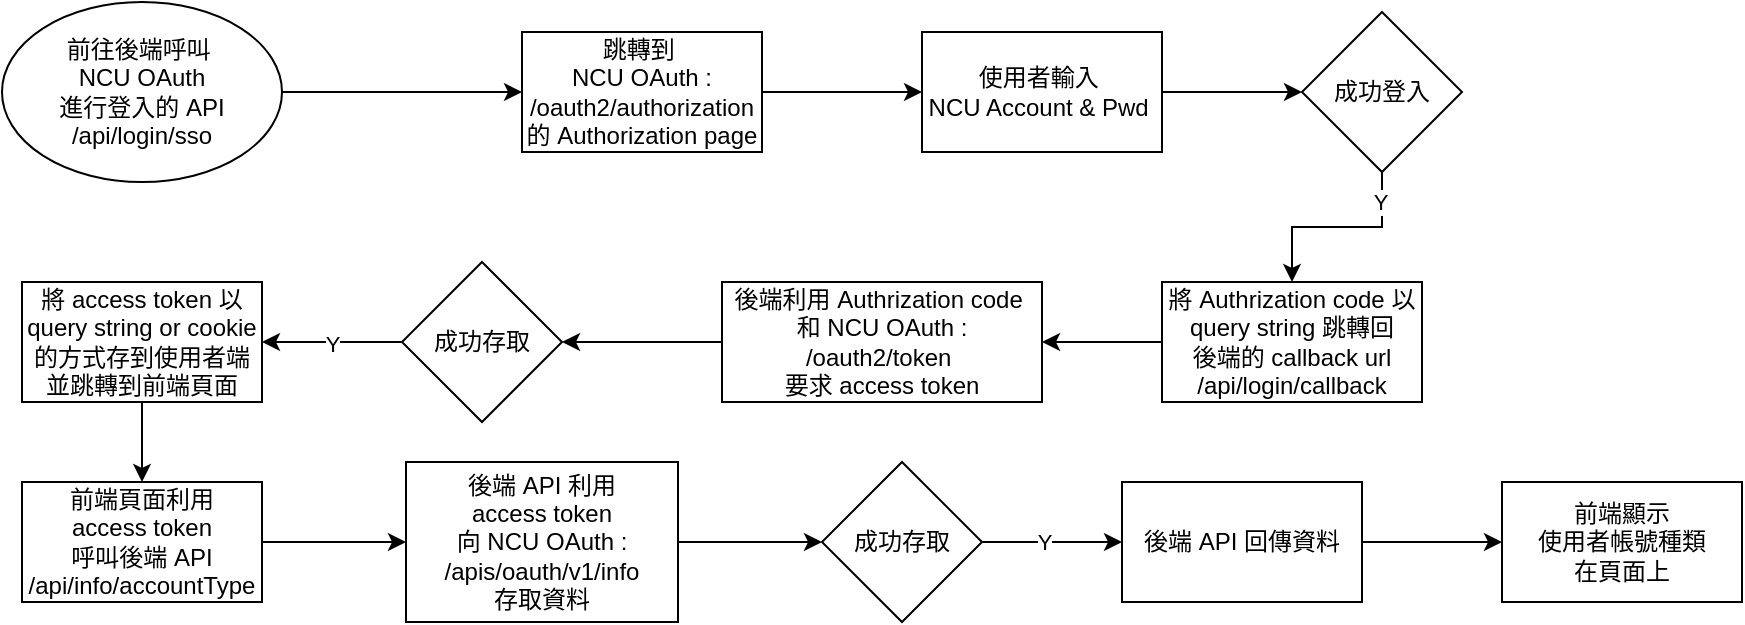 <mxfile version="24.7.7">
  <diagram name="第 1 页" id="1VKcg0zCmO8QLD_K8Hbc">
    <mxGraphModel dx="1290" dy="530" grid="1" gridSize="10" guides="1" tooltips="1" connect="1" arrows="1" fold="1" page="1" pageScale="1" pageWidth="827" pageHeight="1169" math="0" shadow="0">
      <root>
        <mxCell id="0" />
        <mxCell id="1" parent="0" />
        <mxCell id="d_T4CtBdEG4fSvAagIkc-6" style="edgeStyle=orthogonalEdgeStyle;rounded=0;orthogonalLoop=1;jettySize=auto;html=1;exitX=1;exitY=0.5;exitDx=0;exitDy=0;" parent="1" source="d_T4CtBdEG4fSvAagIkc-2" target="d_T4CtBdEG4fSvAagIkc-5" edge="1">
          <mxGeometry relative="1" as="geometry" />
        </mxCell>
        <mxCell id="d_T4CtBdEG4fSvAagIkc-2" value="跳轉到&amp;nbsp;&lt;div&gt;NCU OAuth :&lt;/div&gt;&lt;div&gt;/oauth2/authorization&lt;br&gt;&lt;div&gt;的 Authorization page&lt;/div&gt;&lt;/div&gt;" style="rounded=0;whiteSpace=wrap;html=1;" parent="1" vertex="1">
          <mxGeometry x="300" y="155" width="120" height="60" as="geometry" />
        </mxCell>
        <mxCell id="d_T4CtBdEG4fSvAagIkc-4" style="edgeStyle=orthogonalEdgeStyle;rounded=0;orthogonalLoop=1;jettySize=auto;html=1;exitX=1;exitY=0.5;exitDx=0;exitDy=0;" parent="1" source="d_T4CtBdEG4fSvAagIkc-3" target="d_T4CtBdEG4fSvAagIkc-2" edge="1">
          <mxGeometry relative="1" as="geometry" />
        </mxCell>
        <mxCell id="d_T4CtBdEG4fSvAagIkc-3" value="前往後端呼叫&amp;nbsp;&lt;div&gt;NCU OAuth&lt;div&gt;進行登入的 API&lt;div&gt;/api/login/sso&lt;/div&gt;&lt;/div&gt;&lt;/div&gt;" style="ellipse;whiteSpace=wrap;html=1;" parent="1" vertex="1">
          <mxGeometry x="40" y="140" width="140" height="90" as="geometry" />
        </mxCell>
        <mxCell id="d_T4CtBdEG4fSvAagIkc-8" style="edgeStyle=orthogonalEdgeStyle;rounded=0;orthogonalLoop=1;jettySize=auto;html=1;exitX=1;exitY=0.5;exitDx=0;exitDy=0;entryX=0;entryY=0.5;entryDx=0;entryDy=0;" parent="1" source="d_T4CtBdEG4fSvAagIkc-5" target="d_T4CtBdEG4fSvAagIkc-7" edge="1">
          <mxGeometry relative="1" as="geometry" />
        </mxCell>
        <mxCell id="d_T4CtBdEG4fSvAagIkc-5" value="使用者輸入&amp;nbsp;&lt;div&gt;NCU Account &amp;amp; Pwd&amp;nbsp;&lt;/div&gt;" style="rounded=0;whiteSpace=wrap;html=1;" parent="1" vertex="1">
          <mxGeometry x="500" y="155" width="120" height="60" as="geometry" />
        </mxCell>
        <mxCell id="d_T4CtBdEG4fSvAagIkc-10" style="edgeStyle=orthogonalEdgeStyle;rounded=0;orthogonalLoop=1;jettySize=auto;html=1;exitX=0.5;exitY=1;exitDx=0;exitDy=0;entryX=0.5;entryY=0;entryDx=0;entryDy=0;" parent="1" source="d_T4CtBdEG4fSvAagIkc-7" target="d_T4CtBdEG4fSvAagIkc-11" edge="1">
          <mxGeometry relative="1" as="geometry">
            <mxPoint x="730" y="280" as="targetPoint" />
          </mxGeometry>
        </mxCell>
        <mxCell id="d_T4CtBdEG4fSvAagIkc-36" value="Y" style="edgeLabel;html=1;align=center;verticalAlign=middle;resizable=0;points=[];" parent="d_T4CtBdEG4fSvAagIkc-10" vertex="1" connectable="0">
          <mxGeometry x="-0.696" y="-1" relative="1" as="geometry">
            <mxPoint as="offset" />
          </mxGeometry>
        </mxCell>
        <mxCell id="d_T4CtBdEG4fSvAagIkc-7" value="成功登入" style="rhombus;whiteSpace=wrap;html=1;" parent="1" vertex="1">
          <mxGeometry x="690" y="145" width="80" height="80" as="geometry" />
        </mxCell>
        <mxCell id="d_T4CtBdEG4fSvAagIkc-14" style="edgeStyle=orthogonalEdgeStyle;rounded=0;orthogonalLoop=1;jettySize=auto;html=1;exitX=0;exitY=0.5;exitDx=0;exitDy=0;" parent="1" source="d_T4CtBdEG4fSvAagIkc-11" target="d_T4CtBdEG4fSvAagIkc-13" edge="1">
          <mxGeometry relative="1" as="geometry" />
        </mxCell>
        <mxCell id="d_T4CtBdEG4fSvAagIkc-11" value="將 Authrization code 以 query string 跳轉回&lt;div&gt;&lt;span style=&quot;background-color: initial;&quot;&gt;後端的 callback url&lt;/span&gt;&lt;div&gt;&lt;div&gt;/api/login/callback&lt;/div&gt;&lt;/div&gt;&lt;/div&gt;" style="rounded=0;whiteSpace=wrap;html=1;" parent="1" vertex="1">
          <mxGeometry x="620" y="280" width="130" height="60" as="geometry" />
        </mxCell>
        <mxCell id="d_T4CtBdEG4fSvAagIkc-16" style="edgeStyle=orthogonalEdgeStyle;rounded=0;orthogonalLoop=1;jettySize=auto;html=1;exitX=0;exitY=0.5;exitDx=0;exitDy=0;entryX=1;entryY=0.5;entryDx=0;entryDy=0;" parent="1" source="d_T4CtBdEG4fSvAagIkc-13" target="d_T4CtBdEG4fSvAagIkc-15" edge="1">
          <mxGeometry relative="1" as="geometry" />
        </mxCell>
        <mxCell id="d_T4CtBdEG4fSvAagIkc-13" value="後端利用&amp;nbsp;&lt;span style=&quot;background-color: initial;&quot;&gt;Authrization code&amp;nbsp;&lt;/span&gt;&lt;div&gt;&lt;span style=&quot;background-color: initial;&quot;&gt;和&lt;/span&gt;&lt;span style=&quot;background-color: initial;&quot;&gt;&amp;nbsp;NCU OAuth : /oauth2/token&amp;nbsp;&lt;/span&gt;&lt;/div&gt;&lt;div&gt;&lt;div&gt;要求 access token&lt;/div&gt;&lt;/div&gt;" style="rounded=0;whiteSpace=wrap;html=1;" parent="1" vertex="1">
          <mxGeometry x="400" y="280" width="160" height="60" as="geometry" />
        </mxCell>
        <mxCell id="d_T4CtBdEG4fSvAagIkc-18" style="edgeStyle=orthogonalEdgeStyle;rounded=0;orthogonalLoop=1;jettySize=auto;html=1;exitX=0;exitY=0.5;exitDx=0;exitDy=0;" parent="1" source="d_T4CtBdEG4fSvAagIkc-15" target="d_T4CtBdEG4fSvAagIkc-19" edge="1">
          <mxGeometry relative="1" as="geometry">
            <mxPoint x="160" y="310" as="targetPoint" />
          </mxGeometry>
        </mxCell>
        <mxCell id="d_T4CtBdEG4fSvAagIkc-20" value="Y" style="edgeLabel;html=1;align=center;verticalAlign=middle;resizable=0;points=[];" parent="d_T4CtBdEG4fSvAagIkc-18" vertex="1" connectable="0">
          <mxGeometry x="-0.004" y="1" relative="1" as="geometry">
            <mxPoint as="offset" />
          </mxGeometry>
        </mxCell>
        <mxCell id="d_T4CtBdEG4fSvAagIkc-15" value="成功存取" style="rhombus;whiteSpace=wrap;html=1;" parent="1" vertex="1">
          <mxGeometry x="240" y="270" width="80" height="80" as="geometry" />
        </mxCell>
        <mxCell id="d_T4CtBdEG4fSvAagIkc-22" style="edgeStyle=orthogonalEdgeStyle;rounded=0;orthogonalLoop=1;jettySize=auto;html=1;exitX=0.5;exitY=1;exitDx=0;exitDy=0;" parent="1" source="d_T4CtBdEG4fSvAagIkc-19" target="d_T4CtBdEG4fSvAagIkc-21" edge="1">
          <mxGeometry relative="1" as="geometry" />
        </mxCell>
        <mxCell id="d_T4CtBdEG4fSvAagIkc-19" value="&lt;div&gt;將 access token 以&lt;div&gt;query string or cookie&lt;/div&gt;&lt;div&gt;的方式存到使用者端&lt;/div&gt;&lt;/div&gt;&lt;div&gt;並&lt;span style=&quot;background-color: initial;&quot;&gt;跳轉到前端頁面&lt;/span&gt;&lt;/div&gt;" style="rounded=0;whiteSpace=wrap;html=1;" parent="1" vertex="1">
          <mxGeometry x="50" y="280" width="120" height="60" as="geometry" />
        </mxCell>
        <mxCell id="d_T4CtBdEG4fSvAagIkc-26" style="edgeStyle=orthogonalEdgeStyle;rounded=0;orthogonalLoop=1;jettySize=auto;html=1;exitX=1;exitY=0.5;exitDx=0;exitDy=0;" parent="1" source="d_T4CtBdEG4fSvAagIkc-21" target="d_T4CtBdEG4fSvAagIkc-25" edge="1">
          <mxGeometry relative="1" as="geometry" />
        </mxCell>
        <mxCell id="d_T4CtBdEG4fSvAagIkc-21" value="&lt;div&gt;前端頁面利用&lt;/div&gt;&lt;div&gt;access token&lt;/div&gt;&lt;div&gt;呼叫後端 API&lt;/div&gt;&lt;div&gt;/api/info/accountType&lt;/div&gt;" style="rounded=0;whiteSpace=wrap;html=1;" parent="1" vertex="1">
          <mxGeometry x="50" y="380" width="120" height="60" as="geometry" />
        </mxCell>
        <mxCell id="d_T4CtBdEG4fSvAagIkc-28" style="edgeStyle=orthogonalEdgeStyle;rounded=0;orthogonalLoop=1;jettySize=auto;html=1;exitX=1;exitY=0.5;exitDx=0;exitDy=0;entryX=0;entryY=0.5;entryDx=0;entryDy=0;" parent="1" source="d_T4CtBdEG4fSvAagIkc-25" target="d_T4CtBdEG4fSvAagIkc-27" edge="1">
          <mxGeometry relative="1" as="geometry" />
        </mxCell>
        <mxCell id="d_T4CtBdEG4fSvAagIkc-25" value="&lt;div&gt;後端 API 利用&lt;/div&gt;&lt;div&gt;access token&lt;/div&gt;&lt;div&gt;向 NCU OAuth :&lt;/div&gt;&lt;div&gt;/apis/oauth/v1/info&lt;br&gt;&lt;/div&gt;&lt;div&gt;存取資料&lt;/div&gt;" style="rounded=0;whiteSpace=wrap;html=1;" parent="1" vertex="1">
          <mxGeometry x="242" y="370" width="136" height="80" as="geometry" />
        </mxCell>
        <mxCell id="d_T4CtBdEG4fSvAagIkc-30" style="edgeStyle=orthogonalEdgeStyle;rounded=0;orthogonalLoop=1;jettySize=auto;html=1;exitX=1;exitY=0.5;exitDx=0;exitDy=0;entryX=0;entryY=0.5;entryDx=0;entryDy=0;" parent="1" source="d_T4CtBdEG4fSvAagIkc-27" target="d_T4CtBdEG4fSvAagIkc-32" edge="1">
          <mxGeometry relative="1" as="geometry">
            <mxPoint x="570" y="410" as="targetPoint" />
          </mxGeometry>
        </mxCell>
        <mxCell id="d_T4CtBdEG4fSvAagIkc-35" value="Y" style="edgeLabel;html=1;align=center;verticalAlign=middle;resizable=0;points=[];" parent="d_T4CtBdEG4fSvAagIkc-30" vertex="1" connectable="0">
          <mxGeometry x="-0.109" relative="1" as="geometry">
            <mxPoint as="offset" />
          </mxGeometry>
        </mxCell>
        <mxCell id="d_T4CtBdEG4fSvAagIkc-27" value="成功存取" style="rhombus;whiteSpace=wrap;html=1;" parent="1" vertex="1">
          <mxGeometry x="450" y="370" width="80" height="80" as="geometry" />
        </mxCell>
        <mxCell id="d_T4CtBdEG4fSvAagIkc-34" style="edgeStyle=orthogonalEdgeStyle;rounded=0;orthogonalLoop=1;jettySize=auto;html=1;exitX=1;exitY=0.5;exitDx=0;exitDy=0;" parent="1" source="d_T4CtBdEG4fSvAagIkc-32" target="d_T4CtBdEG4fSvAagIkc-33" edge="1">
          <mxGeometry relative="1" as="geometry" />
        </mxCell>
        <mxCell id="d_T4CtBdEG4fSvAagIkc-32" value="後端 API 回傳資料" style="rounded=0;whiteSpace=wrap;html=1;" parent="1" vertex="1">
          <mxGeometry x="600" y="380" width="120" height="60" as="geometry" />
        </mxCell>
        <mxCell id="d_T4CtBdEG4fSvAagIkc-33" value="前端顯示&lt;div&gt;使用者帳號種類&lt;/div&gt;&lt;div&gt;在頁面上&lt;/div&gt;" style="rounded=0;whiteSpace=wrap;html=1;" parent="1" vertex="1">
          <mxGeometry x="790" y="380" width="120" height="60" as="geometry" />
        </mxCell>
      </root>
    </mxGraphModel>
  </diagram>
</mxfile>
